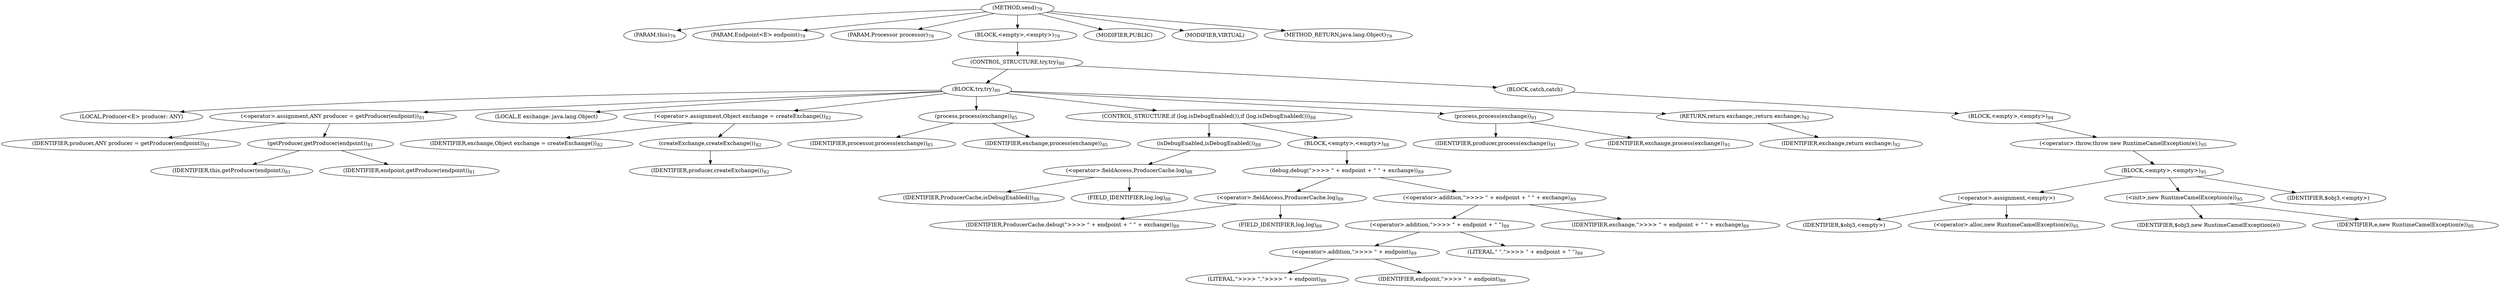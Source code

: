 digraph "send" {  
"100" [label = <(METHOD,send)<SUB>79</SUB>> ]
"6" [label = <(PARAM,this)<SUB>79</SUB>> ]
"101" [label = <(PARAM,Endpoint&lt;E&gt; endpoint)<SUB>79</SUB>> ]
"102" [label = <(PARAM,Processor processor)<SUB>79</SUB>> ]
"103" [label = <(BLOCK,&lt;empty&gt;,&lt;empty&gt;)<SUB>79</SUB>> ]
"104" [label = <(CONTROL_STRUCTURE,try,try)<SUB>80</SUB>> ]
"105" [label = <(BLOCK,try,try)<SUB>80</SUB>> ]
"106" [label = <(LOCAL,Producer&lt;E&gt; producer: ANY)> ]
"107" [label = <(&lt;operator&gt;.assignment,ANY producer = getProducer(endpoint))<SUB>81</SUB>> ]
"108" [label = <(IDENTIFIER,producer,ANY producer = getProducer(endpoint))<SUB>81</SUB>> ]
"109" [label = <(getProducer,getProducer(endpoint))<SUB>81</SUB>> ]
"5" [label = <(IDENTIFIER,this,getProducer(endpoint))<SUB>81</SUB>> ]
"110" [label = <(IDENTIFIER,endpoint,getProducer(endpoint))<SUB>81</SUB>> ]
"111" [label = <(LOCAL,E exchange: java.lang.Object)> ]
"112" [label = <(&lt;operator&gt;.assignment,Object exchange = createExchange())<SUB>82</SUB>> ]
"113" [label = <(IDENTIFIER,exchange,Object exchange = createExchange())<SUB>82</SUB>> ]
"114" [label = <(createExchange,createExchange())<SUB>82</SUB>> ]
"115" [label = <(IDENTIFIER,producer,createExchange())<SUB>82</SUB>> ]
"116" [label = <(process,process(exchange))<SUB>85</SUB>> ]
"117" [label = <(IDENTIFIER,processor,process(exchange))<SUB>85</SUB>> ]
"118" [label = <(IDENTIFIER,exchange,process(exchange))<SUB>85</SUB>> ]
"119" [label = <(CONTROL_STRUCTURE,if (log.isDebugEnabled()),if (log.isDebugEnabled()))<SUB>88</SUB>> ]
"120" [label = <(isDebugEnabled,isDebugEnabled())<SUB>88</SUB>> ]
"121" [label = <(&lt;operator&gt;.fieldAccess,ProducerCache.log)<SUB>88</SUB>> ]
"122" [label = <(IDENTIFIER,ProducerCache,isDebugEnabled())<SUB>88</SUB>> ]
"123" [label = <(FIELD_IDENTIFIER,log,log)<SUB>88</SUB>> ]
"124" [label = <(BLOCK,&lt;empty&gt;,&lt;empty&gt;)<SUB>88</SUB>> ]
"125" [label = <(debug,debug(&quot;&gt;&gt;&gt;&gt; &quot; + endpoint + &quot; &quot; + exchange))<SUB>89</SUB>> ]
"126" [label = <(&lt;operator&gt;.fieldAccess,ProducerCache.log)<SUB>89</SUB>> ]
"127" [label = <(IDENTIFIER,ProducerCache,debug(&quot;&gt;&gt;&gt;&gt; &quot; + endpoint + &quot; &quot; + exchange))<SUB>89</SUB>> ]
"128" [label = <(FIELD_IDENTIFIER,log,log)<SUB>89</SUB>> ]
"129" [label = <(&lt;operator&gt;.addition,&quot;&gt;&gt;&gt;&gt; &quot; + endpoint + &quot; &quot; + exchange)<SUB>89</SUB>> ]
"130" [label = <(&lt;operator&gt;.addition,&quot;&gt;&gt;&gt;&gt; &quot; + endpoint + &quot; &quot;)<SUB>89</SUB>> ]
"131" [label = <(&lt;operator&gt;.addition,&quot;&gt;&gt;&gt;&gt; &quot; + endpoint)<SUB>89</SUB>> ]
"132" [label = <(LITERAL,&quot;&gt;&gt;&gt;&gt; &quot;,&quot;&gt;&gt;&gt;&gt; &quot; + endpoint)<SUB>89</SUB>> ]
"133" [label = <(IDENTIFIER,endpoint,&quot;&gt;&gt;&gt;&gt; &quot; + endpoint)<SUB>89</SUB>> ]
"134" [label = <(LITERAL,&quot; &quot;,&quot;&gt;&gt;&gt;&gt; &quot; + endpoint + &quot; &quot;)<SUB>89</SUB>> ]
"135" [label = <(IDENTIFIER,exchange,&quot;&gt;&gt;&gt;&gt; &quot; + endpoint + &quot; &quot; + exchange)<SUB>89</SUB>> ]
"136" [label = <(process,process(exchange))<SUB>91</SUB>> ]
"137" [label = <(IDENTIFIER,producer,process(exchange))<SUB>91</SUB>> ]
"138" [label = <(IDENTIFIER,exchange,process(exchange))<SUB>91</SUB>> ]
"139" [label = <(RETURN,return exchange;,return exchange;)<SUB>92</SUB>> ]
"140" [label = <(IDENTIFIER,exchange,return exchange;)<SUB>92</SUB>> ]
"141" [label = <(BLOCK,catch,catch)> ]
"142" [label = <(BLOCK,&lt;empty&gt;,&lt;empty&gt;)<SUB>94</SUB>> ]
"143" [label = <(&lt;operator&gt;.throw,throw new RuntimeCamelException(e);)<SUB>95</SUB>> ]
"144" [label = <(BLOCK,&lt;empty&gt;,&lt;empty&gt;)<SUB>95</SUB>> ]
"145" [label = <(&lt;operator&gt;.assignment,&lt;empty&gt;)> ]
"146" [label = <(IDENTIFIER,$obj3,&lt;empty&gt;)> ]
"147" [label = <(&lt;operator&gt;.alloc,new RuntimeCamelException(e))<SUB>95</SUB>> ]
"148" [label = <(&lt;init&gt;,new RuntimeCamelException(e))<SUB>95</SUB>> ]
"149" [label = <(IDENTIFIER,$obj3,new RuntimeCamelException(e))> ]
"150" [label = <(IDENTIFIER,e,new RuntimeCamelException(e))<SUB>95</SUB>> ]
"151" [label = <(IDENTIFIER,$obj3,&lt;empty&gt;)> ]
"152" [label = <(MODIFIER,PUBLIC)> ]
"153" [label = <(MODIFIER,VIRTUAL)> ]
"154" [label = <(METHOD_RETURN,java.lang.Object)<SUB>79</SUB>> ]
  "100" -> "6" 
  "100" -> "101" 
  "100" -> "102" 
  "100" -> "103" 
  "100" -> "152" 
  "100" -> "153" 
  "100" -> "154" 
  "103" -> "104" 
  "104" -> "105" 
  "104" -> "141" 
  "105" -> "106" 
  "105" -> "107" 
  "105" -> "111" 
  "105" -> "112" 
  "105" -> "116" 
  "105" -> "119" 
  "105" -> "136" 
  "105" -> "139" 
  "107" -> "108" 
  "107" -> "109" 
  "109" -> "5" 
  "109" -> "110" 
  "112" -> "113" 
  "112" -> "114" 
  "114" -> "115" 
  "116" -> "117" 
  "116" -> "118" 
  "119" -> "120" 
  "119" -> "124" 
  "120" -> "121" 
  "121" -> "122" 
  "121" -> "123" 
  "124" -> "125" 
  "125" -> "126" 
  "125" -> "129" 
  "126" -> "127" 
  "126" -> "128" 
  "129" -> "130" 
  "129" -> "135" 
  "130" -> "131" 
  "130" -> "134" 
  "131" -> "132" 
  "131" -> "133" 
  "136" -> "137" 
  "136" -> "138" 
  "139" -> "140" 
  "141" -> "142" 
  "142" -> "143" 
  "143" -> "144" 
  "144" -> "145" 
  "144" -> "148" 
  "144" -> "151" 
  "145" -> "146" 
  "145" -> "147" 
  "148" -> "149" 
  "148" -> "150" 
}
